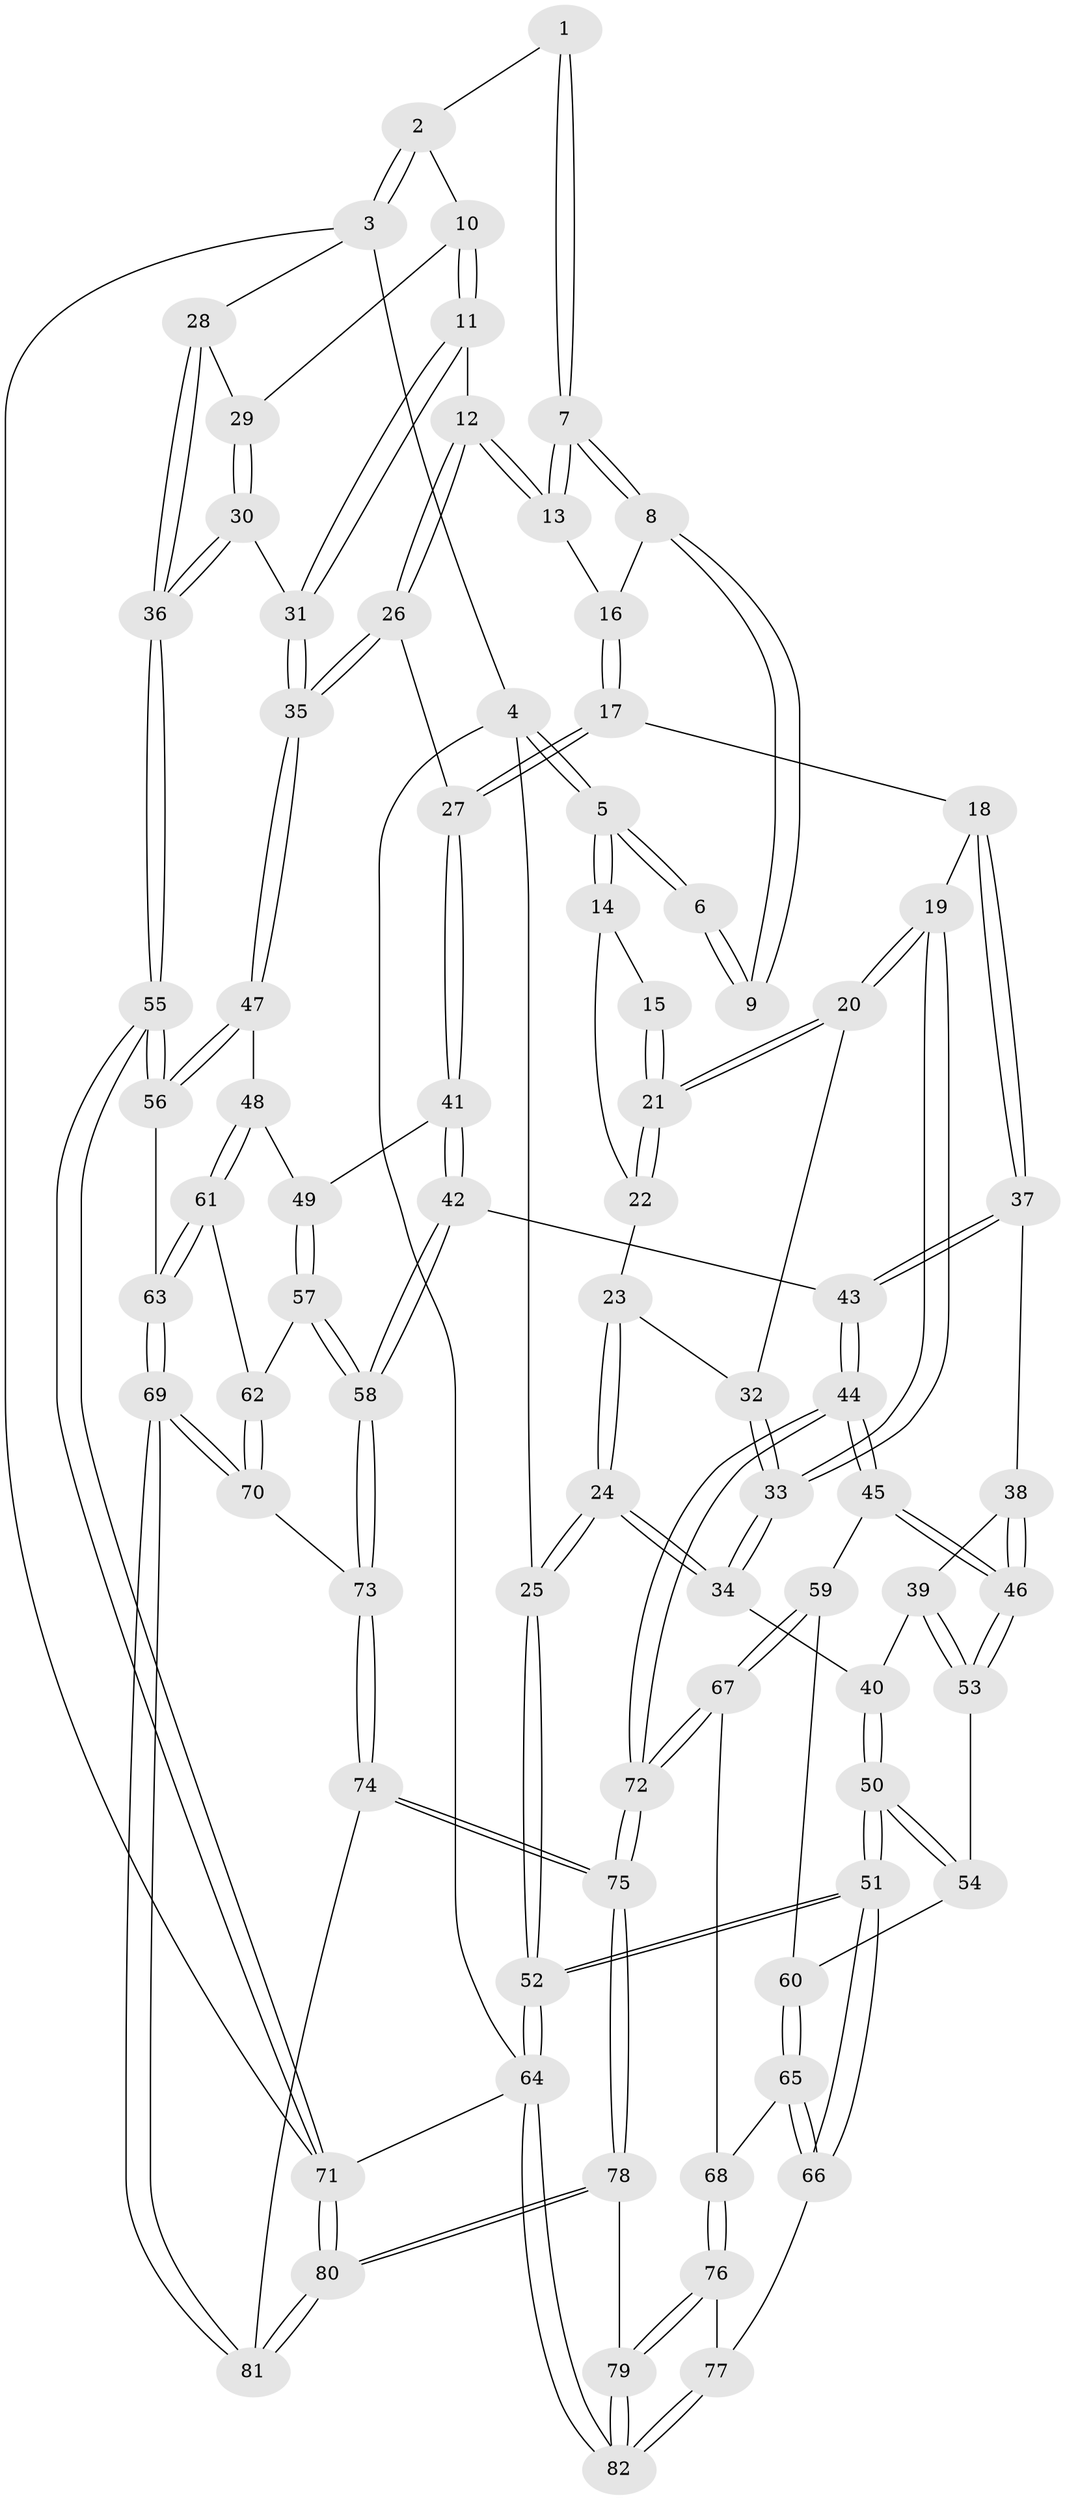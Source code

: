 // Generated by graph-tools (version 1.1) at 2025/16/03/09/25 04:16:57]
// undirected, 82 vertices, 202 edges
graph export_dot {
graph [start="1"]
  node [color=gray90,style=filled];
  1 [pos="+0.8955040144760648+0"];
  2 [pos="+0.9162481704063449+0"];
  3 [pos="+1+0"];
  4 [pos="+0+0"];
  5 [pos="+0+0"];
  6 [pos="+0.47935422263393895+0"];
  7 [pos="+0.6818369394600493+0.12117600106915212"];
  8 [pos="+0.4641004658584493+0.06357475043275547"];
  9 [pos="+0.4528531545797512+0.040561248259779734"];
  10 [pos="+0.8460304164128332+0.24205439809993265"];
  11 [pos="+0.7226949724110597+0.2820113687555829"];
  12 [pos="+0.6786373071379341+0.27962158139964416"];
  13 [pos="+0.6723786015825779+0.21032353343846555"];
  14 [pos="+0+0"];
  15 [pos="+0.32540697781872174+0.09693006936735203"];
  16 [pos="+0.47017084988521324+0.117339506686565"];
  17 [pos="+0.4394400886819523+0.3406216494226556"];
  18 [pos="+0.39649296871627315+0.3484644728910677"];
  19 [pos="+0.3612693868354283+0.3306264486978933"];
  20 [pos="+0.3022443903404956+0.27755225187923344"];
  21 [pos="+0.29625641728358537+0.26561874981294675"];
  22 [pos="+0.03107235826982976+0.07130541333303775"];
  23 [pos="+0.0959792720250411+0.3036590421469984"];
  24 [pos="+0+0.4191277616689354"];
  25 [pos="+0+0.4179903030308267"];
  26 [pos="+0.6149163308545728+0.34223015872505524"];
  27 [pos="+0.5619682151972687+0.37588974714100803"];
  28 [pos="+1+0.1251154656083518"];
  29 [pos="+0.89481694355616+0.2637426605231324"];
  30 [pos="+0.9420656780218023+0.4916545720876514"];
  31 [pos="+0.9239400425451232+0.4965731785964842"];
  32 [pos="+0.12266674529942405+0.33172375489334366"];
  33 [pos="+0.12338897821816205+0.4498518193917346"];
  34 [pos="+0.11523244920595425+0.4677070079539905"];
  35 [pos="+0.8750986424163707+0.5273990442638504"];
  36 [pos="+1+0.5106719029279445"];
  37 [pos="+0.3782351308374446+0.39344673805544705"];
  38 [pos="+0.32411100885484934+0.45820533806105646"];
  39 [pos="+0.18632104426213134+0.5165733876520358"];
  40 [pos="+0.11569843985000147+0.4688151126204131"];
  41 [pos="+0.5790664243873743+0.45363962120365364"];
  42 [pos="+0.5221790723476839+0.6276948480933009"];
  43 [pos="+0.4170631504647402+0.6648948194790067"];
  44 [pos="+0.38266413807040367+0.6941317744705469"];
  45 [pos="+0.34057805390822893+0.6651936440835888"];
  46 [pos="+0.2983500622380987+0.6069859805229315"];
  47 [pos="+0.8708709707033797+0.5317881067567889"];
  48 [pos="+0.7990662781903403+0.5678496064218023"];
  49 [pos="+0.7344923153588+0.5706126198068663"];
  50 [pos="+0.052689748542154836+0.6236789170672737"];
  51 [pos="+0+0.7464036265246732"];
  52 [pos="+0+0.7727338104167092"];
  53 [pos="+0.20775591801837978+0.5708142034634299"];
  54 [pos="+0.17326849882089443+0.6251566294976068"];
  55 [pos="+1+0.7799400740979127"];
  56 [pos="+0.9000885980343944+0.787886444360877"];
  57 [pos="+0.648370678777097+0.6919854513932968"];
  58 [pos="+0.6271154800485113+0.708247516111725"];
  59 [pos="+0.21137264646136453+0.6810549204389549"];
  60 [pos="+0.18588736324513663+0.6685724264996589"];
  61 [pos="+0.7944243943449172+0.6189093164503967"];
  62 [pos="+0.7766146369944632+0.7007052693613889"];
  63 [pos="+0.8891651939109471+0.7929220323537559"];
  64 [pos="+0+1"];
  65 [pos="+0.1494847455709914+0.7033791527441281"];
  66 [pos="+0+0.7502230448205904"];
  67 [pos="+0.2104445412099637+0.7677908766878956"];
  68 [pos="+0.2037953203900782+0.772641491265304"];
  69 [pos="+0.8455657544698496+0.8169809600263139"];
  70 [pos="+0.825275359798557+0.8045405137108623"];
  71 [pos="+1+1"];
  72 [pos="+0.37825228085535156+0.7363444079927081"];
  73 [pos="+0.6339414240675406+0.7765124285847408"];
  74 [pos="+0.5387231885671219+0.952815250803678"];
  75 [pos="+0.4461469584280308+1"];
  76 [pos="+0.16368430201668338+0.8353031907695742"];
  77 [pos="+0.11290946601037741+0.8264699646090536"];
  78 [pos="+0.43430811705230193+1"];
  79 [pos="+0.4061629187827868+1"];
  80 [pos="+0.930096585742196+1"];
  81 [pos="+0.8327477128743209+0.8715914812891269"];
  82 [pos="+0.05270286057088352+1"];
  1 -- 2;
  1 -- 7;
  1 -- 7;
  2 -- 3;
  2 -- 3;
  2 -- 10;
  3 -- 4;
  3 -- 28;
  3 -- 71;
  4 -- 5;
  4 -- 5;
  4 -- 25;
  4 -- 64;
  5 -- 6;
  5 -- 6;
  5 -- 14;
  5 -- 14;
  6 -- 9;
  6 -- 9;
  7 -- 8;
  7 -- 8;
  7 -- 13;
  7 -- 13;
  8 -- 9;
  8 -- 9;
  8 -- 16;
  10 -- 11;
  10 -- 11;
  10 -- 29;
  11 -- 12;
  11 -- 31;
  11 -- 31;
  12 -- 13;
  12 -- 13;
  12 -- 26;
  12 -- 26;
  13 -- 16;
  14 -- 15;
  14 -- 22;
  15 -- 21;
  15 -- 21;
  16 -- 17;
  16 -- 17;
  17 -- 18;
  17 -- 27;
  17 -- 27;
  18 -- 19;
  18 -- 37;
  18 -- 37;
  19 -- 20;
  19 -- 20;
  19 -- 33;
  19 -- 33;
  20 -- 21;
  20 -- 21;
  20 -- 32;
  21 -- 22;
  21 -- 22;
  22 -- 23;
  23 -- 24;
  23 -- 24;
  23 -- 32;
  24 -- 25;
  24 -- 25;
  24 -- 34;
  24 -- 34;
  25 -- 52;
  25 -- 52;
  26 -- 27;
  26 -- 35;
  26 -- 35;
  27 -- 41;
  27 -- 41;
  28 -- 29;
  28 -- 36;
  28 -- 36;
  29 -- 30;
  29 -- 30;
  30 -- 31;
  30 -- 36;
  30 -- 36;
  31 -- 35;
  31 -- 35;
  32 -- 33;
  32 -- 33;
  33 -- 34;
  33 -- 34;
  34 -- 40;
  35 -- 47;
  35 -- 47;
  36 -- 55;
  36 -- 55;
  37 -- 38;
  37 -- 43;
  37 -- 43;
  38 -- 39;
  38 -- 46;
  38 -- 46;
  39 -- 40;
  39 -- 53;
  39 -- 53;
  40 -- 50;
  40 -- 50;
  41 -- 42;
  41 -- 42;
  41 -- 49;
  42 -- 43;
  42 -- 58;
  42 -- 58;
  43 -- 44;
  43 -- 44;
  44 -- 45;
  44 -- 45;
  44 -- 72;
  44 -- 72;
  45 -- 46;
  45 -- 46;
  45 -- 59;
  46 -- 53;
  46 -- 53;
  47 -- 48;
  47 -- 56;
  47 -- 56;
  48 -- 49;
  48 -- 61;
  48 -- 61;
  49 -- 57;
  49 -- 57;
  50 -- 51;
  50 -- 51;
  50 -- 54;
  50 -- 54;
  51 -- 52;
  51 -- 52;
  51 -- 66;
  51 -- 66;
  52 -- 64;
  52 -- 64;
  53 -- 54;
  54 -- 60;
  55 -- 56;
  55 -- 56;
  55 -- 71;
  55 -- 71;
  56 -- 63;
  57 -- 58;
  57 -- 58;
  57 -- 62;
  58 -- 73;
  58 -- 73;
  59 -- 60;
  59 -- 67;
  59 -- 67;
  60 -- 65;
  60 -- 65;
  61 -- 62;
  61 -- 63;
  61 -- 63;
  62 -- 70;
  62 -- 70;
  63 -- 69;
  63 -- 69;
  64 -- 82;
  64 -- 82;
  64 -- 71;
  65 -- 66;
  65 -- 66;
  65 -- 68;
  66 -- 77;
  67 -- 68;
  67 -- 72;
  67 -- 72;
  68 -- 76;
  68 -- 76;
  69 -- 70;
  69 -- 70;
  69 -- 81;
  69 -- 81;
  70 -- 73;
  71 -- 80;
  71 -- 80;
  72 -- 75;
  72 -- 75;
  73 -- 74;
  73 -- 74;
  74 -- 75;
  74 -- 75;
  74 -- 81;
  75 -- 78;
  75 -- 78;
  76 -- 77;
  76 -- 79;
  76 -- 79;
  77 -- 82;
  77 -- 82;
  78 -- 79;
  78 -- 80;
  78 -- 80;
  79 -- 82;
  79 -- 82;
  80 -- 81;
  80 -- 81;
}
